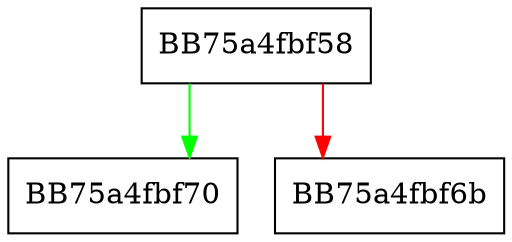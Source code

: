 digraph lua_get_scanreply {
  node [shape="box"];
  graph [splines=ortho];
  BB75a4fbf58 -> BB75a4fbf70 [color="green"];
  BB75a4fbf58 -> BB75a4fbf6b [color="red"];
}
